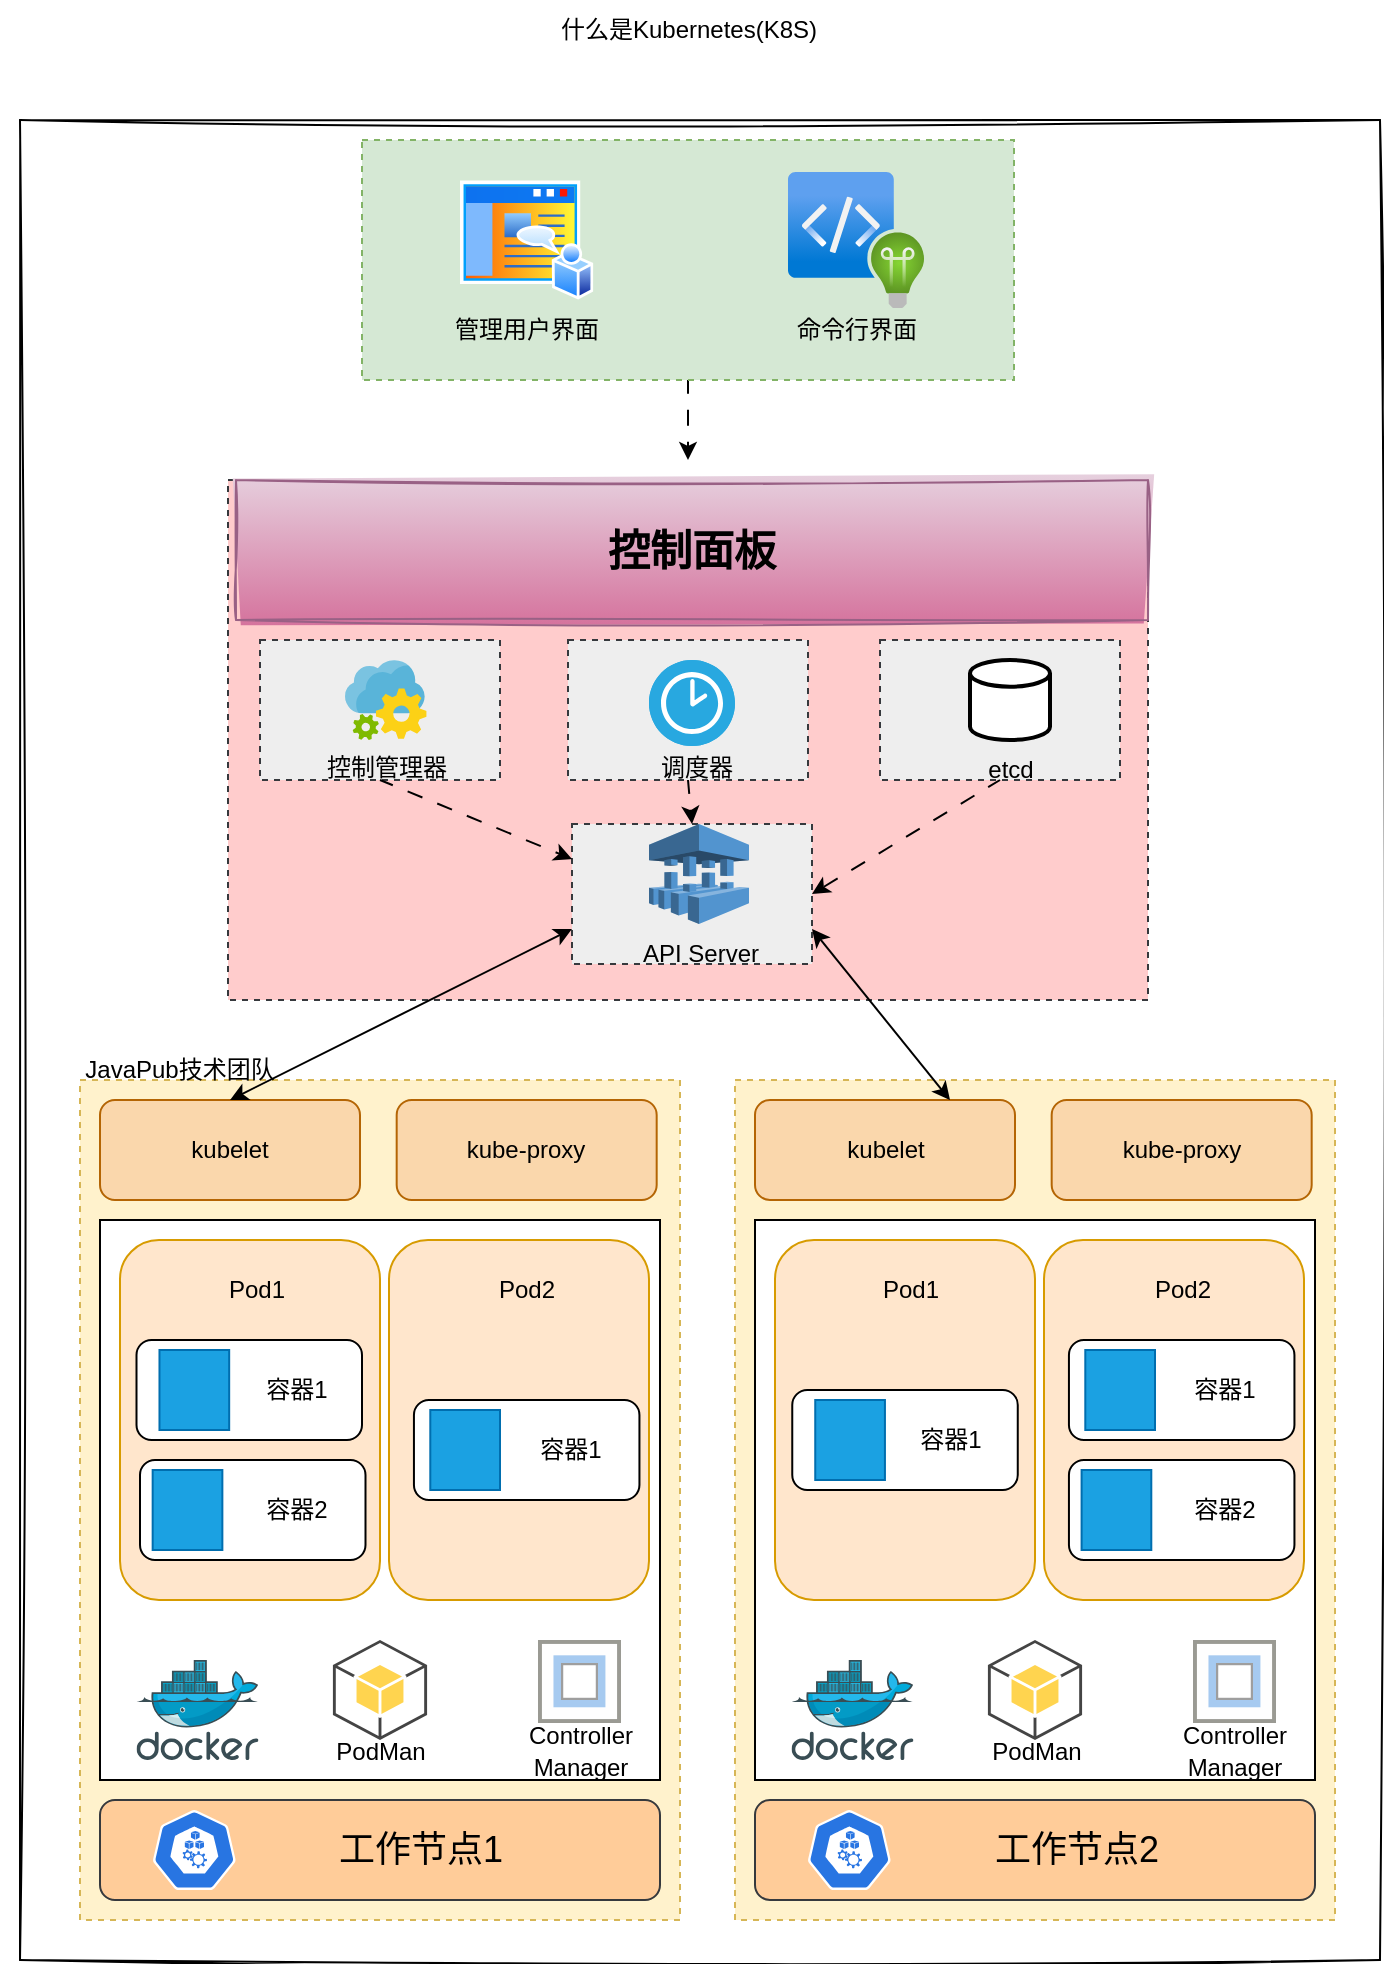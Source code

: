 <mxfile version="25.0.3">
  <diagram name="第 1 页" id="VuZ4HeaCu-ZnlVej3YWM">
    <mxGraphModel dx="2074" dy="1045" grid="1" gridSize="10" guides="1" tooltips="1" connect="1" arrows="1" fold="1" page="1" pageScale="1" pageWidth="827" pageHeight="1169" math="0" shadow="0">
      <root>
        <mxCell id="0" />
        <mxCell id="1" parent="0" />
        <mxCell id="b6jJAoVoaWnXoVeAViK6-1" value="" style="endArrow=none;html=1;rounded=0;sketch=1;hachureGap=4;jiggle=2;curveFitting=1;fontFamily=Architects Daughter;fontSource=https%3A%2F%2Ffonts.googleapis.com%2Fcss%3Ffamily%3DArchitects%2BDaughter;" edge="1" parent="1">
          <mxGeometry width="50" height="50" relative="1" as="geometry">
            <mxPoint x="80" y="120" as="sourcePoint" />
            <mxPoint x="760" y="120" as="targetPoint" />
          </mxGeometry>
        </mxCell>
        <mxCell id="b6jJAoVoaWnXoVeAViK6-2" value="" style="endArrow=none;html=1;rounded=0;sketch=1;hachureGap=4;jiggle=2;curveFitting=1;fontFamily=Architects Daughter;fontSource=https%3A%2F%2Ffonts.googleapis.com%2Fcss%3Ffamily%3DArchitects%2BDaughter;" edge="1" parent="1">
          <mxGeometry width="50" height="50" relative="1" as="geometry">
            <mxPoint x="80" y="120" as="sourcePoint" />
            <mxPoint x="80" y="1040" as="targetPoint" />
          </mxGeometry>
        </mxCell>
        <mxCell id="b6jJAoVoaWnXoVeAViK6-3" value="" style="endArrow=none;html=1;rounded=0;sketch=1;hachureGap=4;jiggle=2;curveFitting=1;fontFamily=Architects Daughter;fontSource=https%3A%2F%2Ffonts.googleapis.com%2Fcss%3Ffamily%3DArchitects%2BDaughter;" edge="1" parent="1">
          <mxGeometry width="50" height="50" relative="1" as="geometry">
            <mxPoint x="760" y="120" as="sourcePoint" />
            <mxPoint x="760" y="1040" as="targetPoint" />
          </mxGeometry>
        </mxCell>
        <mxCell id="b6jJAoVoaWnXoVeAViK6-4" value="" style="endArrow=none;html=1;rounded=0;sketch=1;hachureGap=4;jiggle=2;curveFitting=1;fontFamily=Architects Daughter;fontSource=https%3A%2F%2Ffonts.googleapis.com%2Fcss%3Ffamily%3DArchitects%2BDaughter;" edge="1" parent="1">
          <mxGeometry width="50" height="50" relative="1" as="geometry">
            <mxPoint x="80" y="1040" as="sourcePoint" />
            <mxPoint x="760" y="1040" as="targetPoint" />
          </mxGeometry>
        </mxCell>
        <mxCell id="b6jJAoVoaWnXoVeAViK6-5" value="什么是Kubernetes(K8S)" style="text;html=1;align=center;verticalAlign=middle;resizable=0;points=[];autosize=1;strokeColor=none;fillColor=none;fontFamily=Helvetica;" vertex="1" parent="1">
          <mxGeometry x="339" y="60" width="150" height="30" as="geometry" />
        </mxCell>
        <mxCell id="b6jJAoVoaWnXoVeAViK6-17" style="edgeStyle=orthogonalEdgeStyle;rounded=0;hachureGap=4;orthogonalLoop=1;jettySize=auto;html=1;exitX=0.5;exitY=1;exitDx=0;exitDy=0;fontFamily=Architects Daughter;fontSource=https%3A%2F%2Ffonts.googleapis.com%2Fcss%3Ffamily%3DArchitects%2BDaughter;flowAnimation=1;" edge="1" parent="1" source="b6jJAoVoaWnXoVeAViK6-6">
          <mxGeometry relative="1" as="geometry">
            <mxPoint x="414" y="290" as="targetPoint" />
          </mxGeometry>
        </mxCell>
        <mxCell id="b6jJAoVoaWnXoVeAViK6-6" value="" style="rounded=0;whiteSpace=wrap;html=1;hachureGap=4;fontFamily=Architects Daughter;fontSource=https%3A%2F%2Ffonts.googleapis.com%2Fcss%3Ffamily%3DArchitects%2BDaughter;textShadow=1;shadow=0;dashed=1;fillColor=#d5e8d4;strokeColor=#82b366;" vertex="1" parent="1">
          <mxGeometry x="251" y="130" width="326" height="120" as="geometry" />
        </mxCell>
        <mxCell id="b6jJAoVoaWnXoVeAViK6-7" value="" style="rounded=0;whiteSpace=wrap;html=1;hachureGap=4;fontFamily=Architects Daughter;fontSource=https%3A%2F%2Ffonts.googleapis.com%2Fcss%3Ffamily%3DArchitects%2BDaughter;textShadow=1;shadow=0;dashed=1;fillColor=#ffcccc;strokeColor=#36393d;" vertex="1" parent="1">
          <mxGeometry x="184" y="300" width="460" height="260" as="geometry" />
        </mxCell>
        <mxCell id="b6jJAoVoaWnXoVeAViK6-8" value="" style="rounded=0;whiteSpace=wrap;html=1;hachureGap=4;fontFamily=Architects Daughter;fontSource=https%3A%2F%2Ffonts.googleapis.com%2Fcss%3Ffamily%3DArchitects%2BDaughter;textShadow=1;shadow=0;dashed=1;fillColor=#fff2cc;strokeColor=#d6b656;" vertex="1" parent="1">
          <mxGeometry x="110" y="600" width="300" height="420" as="geometry" />
        </mxCell>
        <mxCell id="b6jJAoVoaWnXoVeAViK6-13" value="" style="image;aspect=fixed;perimeter=ellipsePerimeter;html=1;align=center;shadow=0;dashed=0;spacingTop=3;image=img/lib/active_directory/home_page.svg;sketch=1;hachureGap=4;jiggle=2;curveFitting=1;fontFamily=Architects Daughter;fontSource=https%3A%2F%2Ffonts.googleapis.com%2Fcss%3Ffamily%3DArchitects%2BDaughter;" vertex="1" parent="1">
          <mxGeometry x="300" y="150" width="66.67" height="60" as="geometry" />
        </mxCell>
        <mxCell id="b6jJAoVoaWnXoVeAViK6-14" value="&lt;font face=&quot;Helvetica&quot;&gt;管理用户界面&lt;/font&gt;" style="text;html=1;align=center;verticalAlign=middle;resizable=0;points=[];autosize=1;strokeColor=none;fillColor=none;fontFamily=Architects Daughter;fontSource=https%3A%2F%2Ffonts.googleapis.com%2Fcss%3Ffamily%3DArchitects%2BDaughter;" vertex="1" parent="1">
          <mxGeometry x="283.33" y="210" width="100" height="30" as="geometry" />
        </mxCell>
        <mxCell id="b6jJAoVoaWnXoVeAViK6-15" value="" style="image;aspect=fixed;html=1;points=[];align=center;fontSize=12;image=img/lib/azure2/devops/Code_Optimization.svg;sketch=1;hachureGap=4;jiggle=2;curveFitting=1;fontFamily=Architects Daughter;fontSource=https%3A%2F%2Ffonts.googleapis.com%2Fcss%3Ffamily%3DArchitects%2BDaughter;" vertex="1" parent="1">
          <mxGeometry x="464" y="146" width="68" height="68" as="geometry" />
        </mxCell>
        <mxCell id="b6jJAoVoaWnXoVeAViK6-16" value="&lt;font face=&quot;Helvetica&quot;&gt;命令行界面&lt;/font&gt;" style="text;html=1;align=center;verticalAlign=middle;resizable=0;points=[];autosize=1;strokeColor=none;fillColor=none;fontFamily=Architects Daughter;fontSource=https%3A%2F%2Ffonts.googleapis.com%2Fcss%3Ffamily%3DArchitects%2BDaughter;" vertex="1" parent="1">
          <mxGeometry x="458" y="210" width="80" height="30" as="geometry" />
        </mxCell>
        <mxCell id="b6jJAoVoaWnXoVeAViK6-20" value="&lt;font face=&quot;Helvetica&quot; style=&quot;font-size: 21px;&quot;&gt;&lt;b&gt;控制面板&lt;/b&gt;&lt;/font&gt;" style="rounded=0;whiteSpace=wrap;html=1;sketch=1;hachureGap=4;jiggle=2;curveFitting=1;fontFamily=Architects Daughter;fontSource=https%3A%2F%2Ffonts.googleapis.com%2Fcss%3Ffamily%3DArchitects%2BDaughter;fillColor=#e6d0de;strokeColor=#996185;gradientColor=#d5739d;" vertex="1" parent="1">
          <mxGeometry x="188" y="300" width="456" height="70" as="geometry" />
        </mxCell>
        <mxCell id="b6jJAoVoaWnXoVeAViK6-24" value="" style="rounded=0;whiteSpace=wrap;html=1;hachureGap=4;fontFamily=Architects Daughter;fontSource=https%3A%2F%2Ffonts.googleapis.com%2Fcss%3Ffamily%3DArchitects%2BDaughter;dashed=1;fillColor=#eeeeee;strokeColor=#36393d;" vertex="1" parent="1">
          <mxGeometry x="200" y="380" width="120" height="70" as="geometry" />
        </mxCell>
        <mxCell id="b6jJAoVoaWnXoVeAViK6-25" value="" style="rounded=0;whiteSpace=wrap;html=1;hachureGap=4;fontFamily=Architects Daughter;fontSource=https%3A%2F%2Ffonts.googleapis.com%2Fcss%3Ffamily%3DArchitects%2BDaughter;dashed=1;fillColor=#eeeeee;strokeColor=#36393d;" vertex="1" parent="1">
          <mxGeometry x="354" y="380" width="120" height="70" as="geometry" />
        </mxCell>
        <mxCell id="b6jJAoVoaWnXoVeAViK6-26" value="" style="rounded=0;whiteSpace=wrap;html=1;hachureGap=4;fontFamily=Architects Daughter;fontSource=https%3A%2F%2Ffonts.googleapis.com%2Fcss%3Ffamily%3DArchitects%2BDaughter;dashed=1;fillColor=#eeeeee;strokeColor=#36393d;" vertex="1" parent="1">
          <mxGeometry x="510" y="380" width="120" height="70" as="geometry" />
        </mxCell>
        <mxCell id="b6jJAoVoaWnXoVeAViK6-27" value="" style="image;sketch=0;aspect=fixed;html=1;points=[];align=center;fontSize=12;image=img/lib/mscae/App_Configuration.svg;hachureGap=4;jiggle=2;curveFitting=1;fontFamily=Architects Daughter;fontSource=https%3A%2F%2Ffonts.googleapis.com%2Fcss%3Ffamily%3DArchitects%2BDaughter;" vertex="1" parent="1">
          <mxGeometry x="242.51" y="390" width="40.82" height="40" as="geometry" />
        </mxCell>
        <mxCell id="b6jJAoVoaWnXoVeAViK6-28" value="" style="fillColor=#28A8E0;verticalLabelPosition=bottom;sketch=0;html=1;strokeColor=#ffffff;verticalAlign=top;align=center;points=[[0.145,0.145,0],[0.5,0,0],[0.855,0.145,0],[1,0.5,0],[0.855,0.855,0],[0.5,1,0],[0.145,0.855,0],[0,0.5,0]];pointerEvents=1;shape=mxgraph.cisco_safe.compositeIcon;bgIcon=ellipse;resIcon=mxgraph.cisco_safe.capability.time_synchronization;hachureGap=4;jiggle=2;curveFitting=1;fontFamily=Architects Daughter;fontSource=https%3A%2F%2Ffonts.googleapis.com%2Fcss%3Ffamily%3DArchitects%2BDaughter;" vertex="1" parent="1">
          <mxGeometry x="394.5" y="390" width="43" height="43" as="geometry" />
        </mxCell>
        <mxCell id="b6jJAoVoaWnXoVeAViK6-29" value="" style="strokeWidth=2;html=1;shape=mxgraph.flowchart.database;whiteSpace=wrap;hachureGap=4;fontFamily=Architects Daughter;fontSource=https%3A%2F%2Ffonts.googleapis.com%2Fcss%3Ffamily%3DArchitects%2BDaughter;" vertex="1" parent="1">
          <mxGeometry x="555" y="390" width="40" height="40" as="geometry" />
        </mxCell>
        <mxCell id="b6jJAoVoaWnXoVeAViK6-30" value="控制管理器" style="text;html=1;align=center;verticalAlign=middle;resizable=0;points=[];autosize=1;strokeColor=none;fillColor=none;fontFamily=Architects Daughter;fontSource=https%3A%2F%2Ffonts.googleapis.com%2Fcss%3Ffamily%3DArchitects%2BDaughter;" vertex="1" parent="1">
          <mxGeometry x="222.92" y="430" width="80" height="30" as="geometry" />
        </mxCell>
        <mxCell id="b6jJAoVoaWnXoVeAViK6-31" value="调度器" style="text;html=1;align=center;verticalAlign=middle;resizable=0;points=[];autosize=1;strokeColor=none;fillColor=none;fontFamily=Architects Daughter;fontSource=https%3A%2F%2Ffonts.googleapis.com%2Fcss%3Ffamily%3DArchitects%2BDaughter;" vertex="1" parent="1">
          <mxGeometry x="388" y="430" width="60" height="30" as="geometry" />
        </mxCell>
        <mxCell id="b6jJAoVoaWnXoVeAViK6-32" value="etcd" style="text;html=1;align=center;verticalAlign=middle;resizable=0;points=[];autosize=1;strokeColor=none;fillColor=none;fontFamily=Helvetica;" vertex="1" parent="1">
          <mxGeometry x="550" y="430" width="50" height="30" as="geometry" />
        </mxCell>
        <mxCell id="b6jJAoVoaWnXoVeAViK6-33" value="" style="rounded=0;whiteSpace=wrap;html=1;hachureGap=4;fontFamily=Architects Daughter;fontSource=https%3A%2F%2Ffonts.googleapis.com%2Fcss%3Ffamily%3DArchitects%2BDaughter;dashed=1;fillColor=#eeeeee;strokeColor=#36393d;" vertex="1" parent="1">
          <mxGeometry x="356" y="472" width="120" height="70" as="geometry" />
        </mxCell>
        <mxCell id="b6jJAoVoaWnXoVeAViK6-36" value="" style="outlineConnect=0;dashed=0;verticalLabelPosition=bottom;verticalAlign=top;align=center;html=1;shape=mxgraph.aws3.server_migration_service;fillColor=#5294CF;gradientColor=none;hachureGap=4;fontFamily=Architects Daughter;fontSource=https%3A%2F%2Ffonts.googleapis.com%2Fcss%3Ffamily%3DArchitects%2BDaughter;" vertex="1" parent="1">
          <mxGeometry x="394.5" y="472" width="50" height="50" as="geometry" />
        </mxCell>
        <mxCell id="b6jJAoVoaWnXoVeAViK6-37" value="&lt;font face=&quot;Helvetica&quot;&gt;API Server&lt;/font&gt;" style="text;html=1;align=center;verticalAlign=middle;resizable=0;points=[];autosize=1;strokeColor=none;fillColor=none;fontFamily=Architects Daughter;fontSource=https%3A%2F%2Ffonts.googleapis.com%2Fcss%3Ffamily%3DArchitects%2BDaughter;" vertex="1" parent="1">
          <mxGeometry x="379.5" y="522" width="80" height="30" as="geometry" />
        </mxCell>
        <mxCell id="b6jJAoVoaWnXoVeAViK6-39" value="&lt;font face=&quot;Helvetica&quot;&gt;kubelet&lt;/font&gt;" style="rounded=1;whiteSpace=wrap;html=1;hachureGap=4;fontFamily=Architects Daughter;fontSource=https%3A%2F%2Ffonts.googleapis.com%2Fcss%3Ffamily%3DArchitects%2BDaughter;fillColor=#fad7ac;strokeColor=#b46504;" vertex="1" parent="1">
          <mxGeometry x="120" y="610" width="130" height="50" as="geometry" />
        </mxCell>
        <mxCell id="b6jJAoVoaWnXoVeAViK6-41" value="&lt;font face=&quot;Helvetica&quot;&gt;kube-proxy&lt;/font&gt;" style="rounded=1;whiteSpace=wrap;html=1;hachureGap=4;fontFamily=Architects Daughter;fontSource=https%3A%2F%2Ffonts.googleapis.com%2Fcss%3Ffamily%3DArchitects%2BDaughter;fillColor=#fad7ac;strokeColor=#b46504;" vertex="1" parent="1">
          <mxGeometry x="268.34" y="610" width="130" height="50" as="geometry" />
        </mxCell>
        <mxCell id="b6jJAoVoaWnXoVeAViK6-43" value="" style="rounded=1;whiteSpace=wrap;html=1;hachureGap=4;fontFamily=Architects Daughter;fontSource=https%3A%2F%2Ffonts.googleapis.com%2Fcss%3Ffamily%3DArchitects%2BDaughter;fillColor=#ffcc99;strokeColor=#36393d;" vertex="1" parent="1">
          <mxGeometry x="120" y="960" width="280" height="50" as="geometry" />
        </mxCell>
        <mxCell id="b6jJAoVoaWnXoVeAViK6-44" value="" style="aspect=fixed;sketch=0;html=1;dashed=0;whitespace=wrap;verticalLabelPosition=bottom;verticalAlign=top;fillColor=#2875E2;strokeColor=#ffffff;points=[[0.005,0.63,0],[0.1,0.2,0],[0.9,0.2,0],[0.5,0,0],[0.995,0.63,0],[0.72,0.99,0],[0.5,1,0],[0.28,0.99,0]];shape=mxgraph.kubernetes.icon2;prIcon=node;hachureGap=4;jiggle=2;curveFitting=1;fontFamily=Architects Daughter;fontSource=https%3A%2F%2Ffonts.googleapis.com%2Fcss%3Ffamily%3DArchitects%2BDaughter;" vertex="1" parent="1">
          <mxGeometry x="146.33" y="965" width="41.67" height="40" as="geometry" />
        </mxCell>
        <mxCell id="b6jJAoVoaWnXoVeAViK6-46" value="" style="rounded=0;whiteSpace=wrap;html=1;hachureGap=4;fontFamily=Architects Daughter;fontSource=https%3A%2F%2Ffonts.googleapis.com%2Fcss%3Ffamily%3DArchitects%2BDaughter;" vertex="1" parent="1">
          <mxGeometry x="120" y="670" width="280" height="280" as="geometry" />
        </mxCell>
        <mxCell id="b6jJAoVoaWnXoVeAViK6-47" value="" style="rounded=1;whiteSpace=wrap;html=1;hachureGap=4;fontFamily=Architects Daughter;fontSource=https%3A%2F%2Ffonts.googleapis.com%2Fcss%3Ffamily%3DArchitects%2BDaughter;fillColor=#ffe6cc;strokeColor=#d79b00;" vertex="1" parent="1">
          <mxGeometry x="130" y="680" width="130" height="180" as="geometry" />
        </mxCell>
        <mxCell id="b6jJAoVoaWnXoVeAViK6-48" value="" style="rounded=1;whiteSpace=wrap;html=1;hachureGap=4;fontFamily=Architects Daughter;fontSource=https%3A%2F%2Ffonts.googleapis.com%2Fcss%3Ffamily%3DArchitects%2BDaughter;fillColor=#ffe6cc;strokeColor=#d79b00;" vertex="1" parent="1">
          <mxGeometry x="264.5" y="680" width="130" height="180" as="geometry" />
        </mxCell>
        <mxCell id="b6jJAoVoaWnXoVeAViK6-49" value="" style="rounded=1;whiteSpace=wrap;html=1;hachureGap=4;fontFamily=Architects Daughter;fontSource=https%3A%2F%2Ffonts.googleapis.com%2Fcss%3Ffamily%3DArchitects%2BDaughter;" vertex="1" parent="1">
          <mxGeometry x="138.25" y="730" width="112.75" height="50" as="geometry" />
        </mxCell>
        <mxCell id="b6jJAoVoaWnXoVeAViK6-50" value="" style="rounded=1;whiteSpace=wrap;html=1;hachureGap=4;fontFamily=Architects Daughter;fontSource=https%3A%2F%2Ffonts.googleapis.com%2Fcss%3Ffamily%3DArchitects%2BDaughter;" vertex="1" parent="1">
          <mxGeometry x="140" y="790" width="112.75" height="50" as="geometry" />
        </mxCell>
        <mxCell id="b6jJAoVoaWnXoVeAViK6-52" value="" style="rounded=1;whiteSpace=wrap;html=1;hachureGap=4;fontFamily=Architects Daughter;fontSource=https%3A%2F%2Ffonts.googleapis.com%2Fcss%3Ffamily%3DArchitects%2BDaughter;" vertex="1" parent="1">
          <mxGeometry x="276.97" y="760" width="112.75" height="50" as="geometry" />
        </mxCell>
        <mxCell id="b6jJAoVoaWnXoVeAViK6-53" value="&lt;font face=&quot;Helvetica&quot;&gt;Pod1&lt;/font&gt;" style="text;html=1;align=center;verticalAlign=middle;resizable=0;points=[];autosize=1;strokeColor=none;fillColor=none;fontFamily=Architects Daughter;fontSource=https%3A%2F%2Ffonts.googleapis.com%2Fcss%3Ffamily%3DArchitects%2BDaughter;" vertex="1" parent="1">
          <mxGeometry x="172.92" y="690" width="50" height="30" as="geometry" />
        </mxCell>
        <mxCell id="b6jJAoVoaWnXoVeAViK6-54" value="&lt;font face=&quot;Helvetica&quot;&gt;Pod2&lt;/font&gt;" style="text;html=1;align=center;verticalAlign=middle;resizable=0;points=[];autosize=1;strokeColor=none;fillColor=none;fontFamily=Architects Daughter;fontSource=https%3A%2F%2Ffonts.googleapis.com%2Fcss%3Ffamily%3DArchitects%2BDaughter;" vertex="1" parent="1">
          <mxGeometry x="308.35" y="690" width="50" height="30" as="geometry" />
        </mxCell>
        <mxCell id="b6jJAoVoaWnXoVeAViK6-55" value="" style="image;sketch=0;aspect=fixed;html=1;points=[];align=center;fontSize=12;image=img/lib/mscae/Docker.svg;hachureGap=4;jiggle=2;curveFitting=1;fontFamily=Architects Daughter;fontSource=https%3A%2F%2Ffonts.googleapis.com%2Fcss%3Ffamily%3DArchitects%2BDaughter;" vertex="1" parent="1">
          <mxGeometry x="138.25" y="890" width="60.98" height="50" as="geometry" />
        </mxCell>
        <mxCell id="b6jJAoVoaWnXoVeAViK6-56" value="" style="outlineConnect=0;dashed=0;verticalLabelPosition=bottom;verticalAlign=top;align=center;html=1;shape=mxgraph.aws3.android;fillColor=#FFD44F;gradientColor=none;hachureGap=4;fontFamily=Architects Daughter;fontSource=https%3A%2F%2Ffonts.googleapis.com%2Fcss%3Ffamily%3DArchitects%2BDaughter;" vertex="1" parent="1">
          <mxGeometry x="236.46" y="880" width="47.08" height="50" as="geometry" />
        </mxCell>
        <mxCell id="b6jJAoVoaWnXoVeAViK6-57" value="" style="verticalLabelPosition=bottom;sketch=0;aspect=fixed;html=1;verticalAlign=top;strokeColor=none;align=center;outlineConnect=0;shape=mxgraph.citrix.role_load_testing_controller;hachureGap=4;jiggle=2;curveFitting=1;fontFamily=Architects Daughter;fontSource=https%3A%2F%2Ffonts.googleapis.com%2Fcss%3Ffamily%3DArchitects%2BDaughter;" vertex="1" parent="1">
          <mxGeometry x="339" y="880" width="41.5" height="41.5" as="geometry" />
        </mxCell>
        <mxCell id="b6jJAoVoaWnXoVeAViK6-58" value="&lt;font face=&quot;Helvetica&quot;&gt;PodMan&lt;/font&gt;" style="text;html=1;align=center;verticalAlign=middle;resizable=0;points=[];autosize=1;strokeColor=none;fillColor=none;fontFamily=Architects Daughter;fontSource=https%3A%2F%2Ffonts.googleapis.com%2Fcss%3Ffamily%3DArchitects%2BDaughter;" vertex="1" parent="1">
          <mxGeometry x="225.0" y="921" width="70" height="30" as="geometry" />
        </mxCell>
        <mxCell id="b6jJAoVoaWnXoVeAViK6-59" value="&lt;font face=&quot;Helvetica&quot;&gt;Controller &lt;br&gt;Manager&lt;/font&gt;" style="text;html=1;align=center;verticalAlign=middle;resizable=0;points=[];autosize=1;strokeColor=none;fillColor=none;fontFamily=Architects Daughter;fontSource=https%3A%2F%2Ffonts.googleapis.com%2Fcss%3Ffamily%3DArchitects%2BDaughter;" vertex="1" parent="1">
          <mxGeometry x="319.75" y="916" width="80" height="40" as="geometry" />
        </mxCell>
        <mxCell id="b6jJAoVoaWnXoVeAViK6-60" value="&lt;font style=&quot;font-size: 18px;&quot; face=&quot;Helvetica&quot;&gt;工作节点1&lt;/font&gt;" style="text;html=1;align=center;verticalAlign=middle;resizable=0;points=[];autosize=1;strokeColor=none;fillColor=none;fontFamily=Architects Daughter;fontSource=https%3A%2F%2Ffonts.googleapis.com%2Fcss%3Ffamily%3DArchitects%2BDaughter;" vertex="1" parent="1">
          <mxGeometry x="225.0" y="965" width="110" height="40" as="geometry" />
        </mxCell>
        <mxCell id="b6jJAoVoaWnXoVeAViK6-61" value="" style="points=[];aspect=fixed;html=1;align=center;shadow=0;dashed=0;fillColor=#1ba1e2;strokeColor=#006EAF;shape=mxgraph.alibaba_cloud.ask_ack_container_service_for_kubernetes;hachureGap=4;fontFamily=Architects Daughter;fontSource=https%3A%2F%2Ffonts.googleapis.com%2Fcss%3Ffamily%3DArchitects%2BDaughter;fontColor=#ffffff;" vertex="1" parent="1">
          <mxGeometry x="149.74" y="735" width="34.85" height="40" as="geometry" />
        </mxCell>
        <mxCell id="b6jJAoVoaWnXoVeAViK6-62" value="" style="points=[];aspect=fixed;html=1;align=center;shadow=0;dashed=0;fillColor=#1ba1e2;strokeColor=#006EAF;shape=mxgraph.alibaba_cloud.ask_ack_container_service_for_kubernetes;hachureGap=4;fontFamily=Architects Daughter;fontSource=https%3A%2F%2Ffonts.googleapis.com%2Fcss%3Ffamily%3DArchitects%2BDaughter;fontColor=#ffffff;" vertex="1" parent="1">
          <mxGeometry x="146.33" y="795" width="34.85" height="40" as="geometry" />
        </mxCell>
        <mxCell id="b6jJAoVoaWnXoVeAViK6-63" value="" style="points=[];aspect=fixed;html=1;align=center;shadow=0;dashed=0;fillColor=#1ba1e2;strokeColor=#006EAF;shape=mxgraph.alibaba_cloud.ask_ack_container_service_for_kubernetes;hachureGap=4;fontFamily=Architects Daughter;fontSource=https%3A%2F%2Ffonts.googleapis.com%2Fcss%3Ffamily%3DArchitects%2BDaughter;fontColor=#ffffff;" vertex="1" parent="1">
          <mxGeometry x="285.15" y="765" width="34.85" height="40" as="geometry" />
        </mxCell>
        <mxCell id="b6jJAoVoaWnXoVeAViK6-64" value="&lt;font face=&quot;Helvetica&quot;&gt;容器1&lt;/font&gt;" style="text;html=1;align=center;verticalAlign=middle;resizable=0;points=[];autosize=1;strokeColor=none;fillColor=none;fontFamily=Architects Daughter;fontSource=https%3A%2F%2Ffonts.googleapis.com%2Fcss%3Ffamily%3DArchitects%2BDaughter;" vertex="1" parent="1">
          <mxGeometry x="192.51" y="740" width="50" height="30" as="geometry" />
        </mxCell>
        <mxCell id="b6jJAoVoaWnXoVeAViK6-65" value="&lt;font face=&quot;Helvetica&quot;&gt;容器2&lt;/font&gt;" style="text;html=1;align=center;verticalAlign=middle;resizable=0;points=[];autosize=1;strokeColor=none;fillColor=none;fontFamily=Architects Daughter;fontSource=https%3A%2F%2Ffonts.googleapis.com%2Fcss%3Ffamily%3DArchitects%2BDaughter;" vertex="1" parent="1">
          <mxGeometry x="192.51" y="800" width="50" height="30" as="geometry" />
        </mxCell>
        <mxCell id="b6jJAoVoaWnXoVeAViK6-66" value="&lt;font face=&quot;Helvetica&quot;&gt;容器1&lt;/font&gt;" style="text;html=1;align=center;verticalAlign=middle;resizable=0;points=[];autosize=1;strokeColor=none;fillColor=none;fontFamily=Architects Daughter;fontSource=https%3A%2F%2Ffonts.googleapis.com%2Fcss%3Ffamily%3DArchitects%2BDaughter;" vertex="1" parent="1">
          <mxGeometry x="329.5" y="770" width="50" height="30" as="geometry" />
        </mxCell>
        <mxCell id="b6jJAoVoaWnXoVeAViK6-67" value="" style="rounded=0;whiteSpace=wrap;html=1;hachureGap=4;fontFamily=Architects Daughter;fontSource=https%3A%2F%2Ffonts.googleapis.com%2Fcss%3Ffamily%3DArchitects%2BDaughter;textShadow=1;shadow=0;dashed=1;fillColor=#fff2cc;strokeColor=#d6b656;" vertex="1" parent="1">
          <mxGeometry x="437.5" y="600" width="300" height="420" as="geometry" />
        </mxCell>
        <mxCell id="b6jJAoVoaWnXoVeAViK6-68" value="&lt;font face=&quot;Helvetica&quot;&gt;kubelet&lt;/font&gt;" style="rounded=1;whiteSpace=wrap;html=1;hachureGap=4;fontFamily=Architects Daughter;fontSource=https%3A%2F%2Ffonts.googleapis.com%2Fcss%3Ffamily%3DArchitects%2BDaughter;fillColor=#fad7ac;strokeColor=#b46504;" vertex="1" parent="1">
          <mxGeometry x="447.5" y="610" width="130" height="50" as="geometry" />
        </mxCell>
        <mxCell id="b6jJAoVoaWnXoVeAViK6-69" value="&lt;font face=&quot;Helvetica&quot;&gt;kube-proxy&lt;/font&gt;" style="rounded=1;whiteSpace=wrap;html=1;hachureGap=4;fontFamily=Architects Daughter;fontSource=https%3A%2F%2Ffonts.googleapis.com%2Fcss%3Ffamily%3DArchitects%2BDaughter;fillColor=#fad7ac;strokeColor=#b46504;" vertex="1" parent="1">
          <mxGeometry x="595.84" y="610" width="130" height="50" as="geometry" />
        </mxCell>
        <mxCell id="b6jJAoVoaWnXoVeAViK6-70" value="" style="rounded=1;whiteSpace=wrap;html=1;hachureGap=4;fontFamily=Architects Daughter;fontSource=https%3A%2F%2Ffonts.googleapis.com%2Fcss%3Ffamily%3DArchitects%2BDaughter;fillColor=#ffcc99;strokeColor=#36393d;" vertex="1" parent="1">
          <mxGeometry x="447.5" y="960" width="280" height="50" as="geometry" />
        </mxCell>
        <mxCell id="b6jJAoVoaWnXoVeAViK6-71" value="" style="aspect=fixed;sketch=0;html=1;dashed=0;whitespace=wrap;verticalLabelPosition=bottom;verticalAlign=top;fillColor=#2875E2;strokeColor=#ffffff;points=[[0.005,0.63,0],[0.1,0.2,0],[0.9,0.2,0],[0.5,0,0],[0.995,0.63,0],[0.72,0.99,0],[0.5,1,0],[0.28,0.99,0]];shape=mxgraph.kubernetes.icon2;prIcon=node;hachureGap=4;jiggle=2;curveFitting=1;fontFamily=Architects Daughter;fontSource=https%3A%2F%2Ffonts.googleapis.com%2Fcss%3Ffamily%3DArchitects%2BDaughter;" vertex="1" parent="1">
          <mxGeometry x="473.83" y="965" width="41.67" height="40" as="geometry" />
        </mxCell>
        <mxCell id="b6jJAoVoaWnXoVeAViK6-72" value="" style="rounded=0;whiteSpace=wrap;html=1;hachureGap=4;fontFamily=Architects Daughter;fontSource=https%3A%2F%2Ffonts.googleapis.com%2Fcss%3Ffamily%3DArchitects%2BDaughter;" vertex="1" parent="1">
          <mxGeometry x="447.5" y="670" width="280" height="280" as="geometry" />
        </mxCell>
        <mxCell id="b6jJAoVoaWnXoVeAViK6-73" value="" style="rounded=1;whiteSpace=wrap;html=1;hachureGap=4;fontFamily=Architects Daughter;fontSource=https%3A%2F%2Ffonts.googleapis.com%2Fcss%3Ffamily%3DArchitects%2BDaughter;fillColor=#ffe6cc;strokeColor=#d79b00;" vertex="1" parent="1">
          <mxGeometry x="457.5" y="680" width="130" height="180" as="geometry" />
        </mxCell>
        <mxCell id="b6jJAoVoaWnXoVeAViK6-74" value="" style="rounded=1;whiteSpace=wrap;html=1;hachureGap=4;fontFamily=Architects Daughter;fontSource=https%3A%2F%2Ffonts.googleapis.com%2Fcss%3Ffamily%3DArchitects%2BDaughter;fillColor=#ffe6cc;strokeColor=#d79b00;" vertex="1" parent="1">
          <mxGeometry x="592" y="680" width="130" height="180" as="geometry" />
        </mxCell>
        <mxCell id="b6jJAoVoaWnXoVeAViK6-75" value="" style="rounded=1;whiteSpace=wrap;html=1;hachureGap=4;fontFamily=Architects Daughter;fontSource=https%3A%2F%2Ffonts.googleapis.com%2Fcss%3Ffamily%3DArchitects%2BDaughter;" vertex="1" parent="1">
          <mxGeometry x="466.13" y="755" width="112.75" height="50" as="geometry" />
        </mxCell>
        <mxCell id="b6jJAoVoaWnXoVeAViK6-76" value="" style="rounded=1;whiteSpace=wrap;html=1;hachureGap=4;fontFamily=Architects Daughter;fontSource=https%3A%2F%2Ffonts.googleapis.com%2Fcss%3Ffamily%3DArchitects%2BDaughter;" vertex="1" parent="1">
          <mxGeometry x="604.47" y="790" width="112.75" height="50" as="geometry" />
        </mxCell>
        <mxCell id="b6jJAoVoaWnXoVeAViK6-77" value="" style="rounded=1;whiteSpace=wrap;html=1;hachureGap=4;fontFamily=Architects Daughter;fontSource=https%3A%2F%2Ffonts.googleapis.com%2Fcss%3Ffamily%3DArchitects%2BDaughter;" vertex="1" parent="1">
          <mxGeometry x="604.47" y="730" width="112.75" height="50" as="geometry" />
        </mxCell>
        <mxCell id="b6jJAoVoaWnXoVeAViK6-78" value="&lt;font face=&quot;Helvetica&quot;&gt;Pod1&lt;/font&gt;" style="text;html=1;align=center;verticalAlign=middle;resizable=0;points=[];autosize=1;strokeColor=none;fillColor=none;fontFamily=Architects Daughter;fontSource=https%3A%2F%2Ffonts.googleapis.com%2Fcss%3Ffamily%3DArchitects%2BDaughter;" vertex="1" parent="1">
          <mxGeometry x="500.42" y="690" width="50" height="30" as="geometry" />
        </mxCell>
        <mxCell id="b6jJAoVoaWnXoVeAViK6-79" value="&lt;font face=&quot;Helvetica&quot;&gt;Pod2&lt;/font&gt;" style="text;html=1;align=center;verticalAlign=middle;resizable=0;points=[];autosize=1;strokeColor=none;fillColor=none;fontFamily=Architects Daughter;fontSource=https%3A%2F%2Ffonts.googleapis.com%2Fcss%3Ffamily%3DArchitects%2BDaughter;" vertex="1" parent="1">
          <mxGeometry x="635.85" y="690" width="50" height="30" as="geometry" />
        </mxCell>
        <mxCell id="b6jJAoVoaWnXoVeAViK6-80" value="" style="image;sketch=0;aspect=fixed;html=1;points=[];align=center;fontSize=12;image=img/lib/mscae/Docker.svg;hachureGap=4;jiggle=2;curveFitting=1;fontFamily=Architects Daughter;fontSource=https%3A%2F%2Ffonts.googleapis.com%2Fcss%3Ffamily%3DArchitects%2BDaughter;" vertex="1" parent="1">
          <mxGeometry x="465.75" y="890" width="60.98" height="50" as="geometry" />
        </mxCell>
        <mxCell id="b6jJAoVoaWnXoVeAViK6-81" value="" style="outlineConnect=0;dashed=0;verticalLabelPosition=bottom;verticalAlign=top;align=center;html=1;shape=mxgraph.aws3.android;fillColor=#FFD44F;gradientColor=none;hachureGap=4;fontFamily=Architects Daughter;fontSource=https%3A%2F%2Ffonts.googleapis.com%2Fcss%3Ffamily%3DArchitects%2BDaughter;" vertex="1" parent="1">
          <mxGeometry x="563.96" y="880" width="47.08" height="50" as="geometry" />
        </mxCell>
        <mxCell id="b6jJAoVoaWnXoVeAViK6-82" value="" style="verticalLabelPosition=bottom;sketch=0;aspect=fixed;html=1;verticalAlign=top;strokeColor=none;align=center;outlineConnect=0;shape=mxgraph.citrix.role_load_testing_controller;hachureGap=4;jiggle=2;curveFitting=1;fontFamily=Architects Daughter;fontSource=https%3A%2F%2Ffonts.googleapis.com%2Fcss%3Ffamily%3DArchitects%2BDaughter;" vertex="1" parent="1">
          <mxGeometry x="666.5" y="880" width="41.5" height="41.5" as="geometry" />
        </mxCell>
        <mxCell id="b6jJAoVoaWnXoVeAViK6-83" value="&lt;font face=&quot;Helvetica&quot;&gt;PodMan&lt;/font&gt;" style="text;html=1;align=center;verticalAlign=middle;resizable=0;points=[];autosize=1;strokeColor=none;fillColor=none;fontFamily=Architects Daughter;fontSource=https%3A%2F%2Ffonts.googleapis.com%2Fcss%3Ffamily%3DArchitects%2BDaughter;" vertex="1" parent="1">
          <mxGeometry x="552.5" y="921" width="70" height="30" as="geometry" />
        </mxCell>
        <mxCell id="b6jJAoVoaWnXoVeAViK6-84" value="&lt;font face=&quot;Helvetica&quot;&gt;Controller &lt;br&gt;Manager&lt;/font&gt;" style="text;html=1;align=center;verticalAlign=middle;resizable=0;points=[];autosize=1;strokeColor=none;fillColor=none;fontFamily=Architects Daughter;fontSource=https%3A%2F%2Ffonts.googleapis.com%2Fcss%3Ffamily%3DArchitects%2BDaughter;" vertex="1" parent="1">
          <mxGeometry x="647.25" y="916" width="80" height="40" as="geometry" />
        </mxCell>
        <mxCell id="b6jJAoVoaWnXoVeAViK6-85" value="&lt;font style=&quot;font-size: 18px;&quot; face=&quot;Helvetica&quot;&gt;工作节点2&lt;/font&gt;" style="text;html=1;align=center;verticalAlign=middle;resizable=0;points=[];autosize=1;strokeColor=none;fillColor=none;fontFamily=Architects Daughter;fontSource=https%3A%2F%2Ffonts.googleapis.com%2Fcss%3Ffamily%3DArchitects%2BDaughter;" vertex="1" parent="1">
          <mxGeometry x="552.5" y="965" width="110" height="40" as="geometry" />
        </mxCell>
        <mxCell id="b6jJAoVoaWnXoVeAViK6-86" value="" style="points=[];aspect=fixed;html=1;align=center;shadow=0;dashed=0;fillColor=#1ba1e2;strokeColor=#006EAF;shape=mxgraph.alibaba_cloud.ask_ack_container_service_for_kubernetes;hachureGap=4;fontFamily=Architects Daughter;fontSource=https%3A%2F%2Ffonts.googleapis.com%2Fcss%3Ffamily%3DArchitects%2BDaughter;fontColor=#ffffff;" vertex="1" parent="1">
          <mxGeometry x="477.62" y="760" width="34.85" height="40" as="geometry" />
        </mxCell>
        <mxCell id="b6jJAoVoaWnXoVeAViK6-87" value="" style="points=[];aspect=fixed;html=1;align=center;shadow=0;dashed=0;fillColor=#1ba1e2;strokeColor=#006EAF;shape=mxgraph.alibaba_cloud.ask_ack_container_service_for_kubernetes;hachureGap=4;fontFamily=Architects Daughter;fontSource=https%3A%2F%2Ffonts.googleapis.com%2Fcss%3Ffamily%3DArchitects%2BDaughter;fontColor=#ffffff;" vertex="1" parent="1">
          <mxGeometry x="610.8" y="795" width="34.85" height="40" as="geometry" />
        </mxCell>
        <mxCell id="b6jJAoVoaWnXoVeAViK6-88" value="" style="points=[];aspect=fixed;html=1;align=center;shadow=0;dashed=0;fillColor=#1ba1e2;strokeColor=#006EAF;shape=mxgraph.alibaba_cloud.ask_ack_container_service_for_kubernetes;hachureGap=4;fontFamily=Architects Daughter;fontSource=https%3A%2F%2Ffonts.googleapis.com%2Fcss%3Ffamily%3DArchitects%2BDaughter;fontColor=#ffffff;" vertex="1" parent="1">
          <mxGeometry x="612.65" y="735" width="34.85" height="40" as="geometry" />
        </mxCell>
        <mxCell id="b6jJAoVoaWnXoVeAViK6-89" value="&lt;font face=&quot;Helvetica&quot;&gt;容器1&lt;/font&gt;" style="text;html=1;align=center;verticalAlign=middle;resizable=0;points=[];autosize=1;strokeColor=none;fillColor=none;fontFamily=Architects Daughter;fontSource=https%3A%2F%2Ffonts.googleapis.com%2Fcss%3Ffamily%3DArchitects%2BDaughter;" vertex="1" parent="1">
          <mxGeometry x="520.39" y="765" width="50" height="30" as="geometry" />
        </mxCell>
        <mxCell id="b6jJAoVoaWnXoVeAViK6-90" value="&lt;font face=&quot;Helvetica&quot;&gt;容器2&lt;/font&gt;" style="text;html=1;align=center;verticalAlign=middle;resizable=0;points=[];autosize=1;strokeColor=none;fillColor=none;fontFamily=Architects Daughter;fontSource=https%3A%2F%2Ffonts.googleapis.com%2Fcss%3Ffamily%3DArchitects%2BDaughter;" vertex="1" parent="1">
          <mxGeometry x="656.98" y="800" width="50" height="30" as="geometry" />
        </mxCell>
        <mxCell id="b6jJAoVoaWnXoVeAViK6-91" value="&lt;font face=&quot;Helvetica&quot;&gt;容器1&lt;/font&gt;" style="text;html=1;align=center;verticalAlign=middle;resizable=0;points=[];autosize=1;strokeColor=none;fillColor=none;fontFamily=Architects Daughter;fontSource=https%3A%2F%2Ffonts.googleapis.com%2Fcss%3Ffamily%3DArchitects%2BDaughter;" vertex="1" parent="1">
          <mxGeometry x="657" y="740" width="50" height="30" as="geometry" />
        </mxCell>
        <mxCell id="b6jJAoVoaWnXoVeAViK6-96" value="" style="endArrow=classic;startArrow=classic;html=1;rounded=0;hachureGap=4;fontFamily=Architects Daughter;fontSource=https%3A%2F%2Ffonts.googleapis.com%2Fcss%3Ffamily%3DArchitects%2BDaughter;entryX=0;entryY=0.75;entryDx=0;entryDy=0;exitX=0.5;exitY=0;exitDx=0;exitDy=0;flowAnimation=0;" edge="1" parent="1" source="b6jJAoVoaWnXoVeAViK6-39" target="b6jJAoVoaWnXoVeAViK6-33">
          <mxGeometry width="50" height="50" relative="1" as="geometry">
            <mxPoint x="240" y="580" as="sourcePoint" />
            <mxPoint x="290" y="530" as="targetPoint" />
          </mxGeometry>
        </mxCell>
        <mxCell id="b6jJAoVoaWnXoVeAViK6-97" value="" style="endArrow=classic;startArrow=classic;html=1;rounded=0;hachureGap=4;fontFamily=Architects Daughter;fontSource=https%3A%2F%2Ffonts.googleapis.com%2Fcss%3Ffamily%3DArchitects%2BDaughter;entryX=0.75;entryY=0;entryDx=0;entryDy=0;exitX=1;exitY=0.75;exitDx=0;exitDy=0;flowAnimation=0;" edge="1" parent="1" source="b6jJAoVoaWnXoVeAViK6-33" target="b6jJAoVoaWnXoVeAViK6-68">
          <mxGeometry width="50" height="50" relative="1" as="geometry">
            <mxPoint x="495.5" y="545" as="sourcePoint" />
            <mxPoint x="666.5" y="460" as="targetPoint" />
          </mxGeometry>
        </mxCell>
        <mxCell id="b6jJAoVoaWnXoVeAViK6-99" value="" style="endArrow=classic;html=1;rounded=0;hachureGap=4;fontFamily=Architects Daughter;fontSource=https%3A%2F%2Ffonts.googleapis.com%2Fcss%3Ffamily%3DArchitects%2BDaughter;entryX=1;entryY=0.5;entryDx=0;entryDy=0;exitX=0.5;exitY=1;exitDx=0;exitDy=0;flowAnimation=1;" edge="1" parent="1" source="b6jJAoVoaWnXoVeAViK6-26" target="b6jJAoVoaWnXoVeAViK6-33">
          <mxGeometry width="50" height="50" relative="1" as="geometry">
            <mxPoint x="550" y="530" as="sourcePoint" />
            <mxPoint x="600" y="480" as="targetPoint" />
          </mxGeometry>
        </mxCell>
        <mxCell id="b6jJAoVoaWnXoVeAViK6-100" value="" style="endArrow=classic;html=1;rounded=0;hachureGap=4;fontFamily=Architects Daughter;fontSource=https%3A%2F%2Ffonts.googleapis.com%2Fcss%3Ffamily%3DArchitects%2BDaughter;entryX=0;entryY=0.25;entryDx=0;entryDy=0;exitX=0.5;exitY=1;exitDx=0;exitDy=0;flowAnimation=1;" edge="1" parent="1" source="b6jJAoVoaWnXoVeAViK6-24" target="b6jJAoVoaWnXoVeAViK6-33">
          <mxGeometry width="50" height="50" relative="1" as="geometry">
            <mxPoint x="309.92" y="472" as="sourcePoint" />
            <mxPoint x="215.92" y="529" as="targetPoint" />
          </mxGeometry>
        </mxCell>
        <mxCell id="b6jJAoVoaWnXoVeAViK6-101" value="" style="endArrow=classic;html=1;rounded=0;hachureGap=4;fontFamily=Architects Daughter;fontSource=https%3A%2F%2Ffonts.googleapis.com%2Fcss%3Ffamily%3DArchitects%2BDaughter;entryX=0.5;entryY=0;entryDx=0;entryDy=0;exitX=0.5;exitY=1;exitDx=0;exitDy=0;flowAnimation=1;" edge="1" parent="1" source="b6jJAoVoaWnXoVeAViK6-25" target="b6jJAoVoaWnXoVeAViK6-33">
          <mxGeometry width="50" height="50" relative="1" as="geometry">
            <mxPoint x="250" y="472" as="sourcePoint" />
            <mxPoint x="346" y="512" as="targetPoint" />
          </mxGeometry>
        </mxCell>
        <mxCell id="b6jJAoVoaWnXoVeAViK6-102" value="&lt;font face=&quot;Helvetica&quot;&gt;JavaPub技术团队&lt;/font&gt;" style="text;html=1;align=center;verticalAlign=middle;whiteSpace=wrap;rounded=0;fontFamily=Architects Daughter;fontSource=https%3A%2F%2Ffonts.googleapis.com%2Fcss%3Ffamily%3DArchitects%2BDaughter;" vertex="1" parent="1">
          <mxGeometry x="70" y="580" width="180" height="30" as="geometry" />
        </mxCell>
      </root>
    </mxGraphModel>
  </diagram>
</mxfile>
